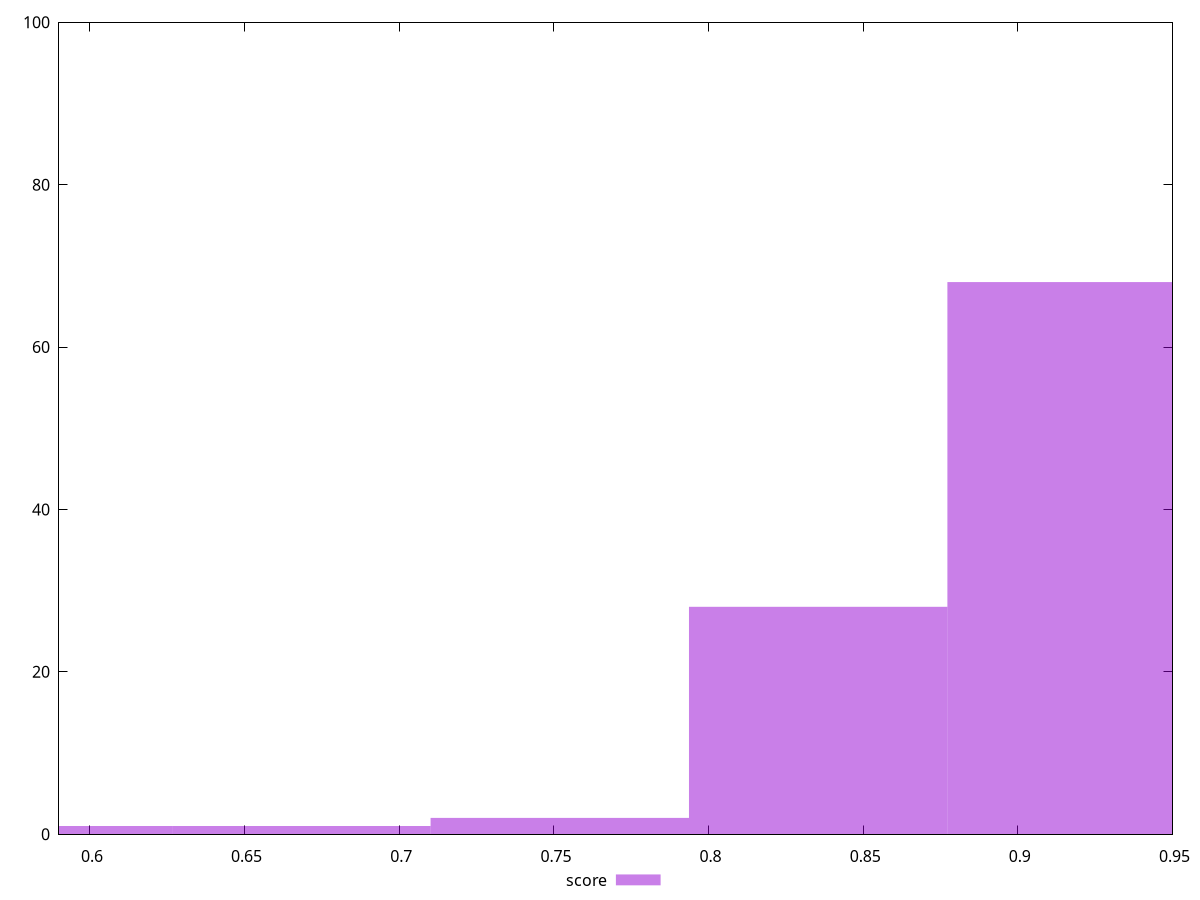 reset

$score <<EOF
0.8354497696587805 28
0.9189947466246585 68
0.6683598157270244 1
0.7519047926929024 2
0.5848148387611464 1
EOF

set key outside below
set boxwidth 0.08354497696587805
set xrange [0.59:0.95]
set yrange [0:100]
set trange [0:100]
set style fill transparent solid 0.5 noborder
set terminal svg size 640, 490 enhanced background rgb 'white'
set output "report_00015_2021-02-09T16-11-33.973Z/first-contentful-paint/samples/pages+cached+noadtech+nomedia/score/histogram.svg"

plot $score title "score" with boxes

reset
